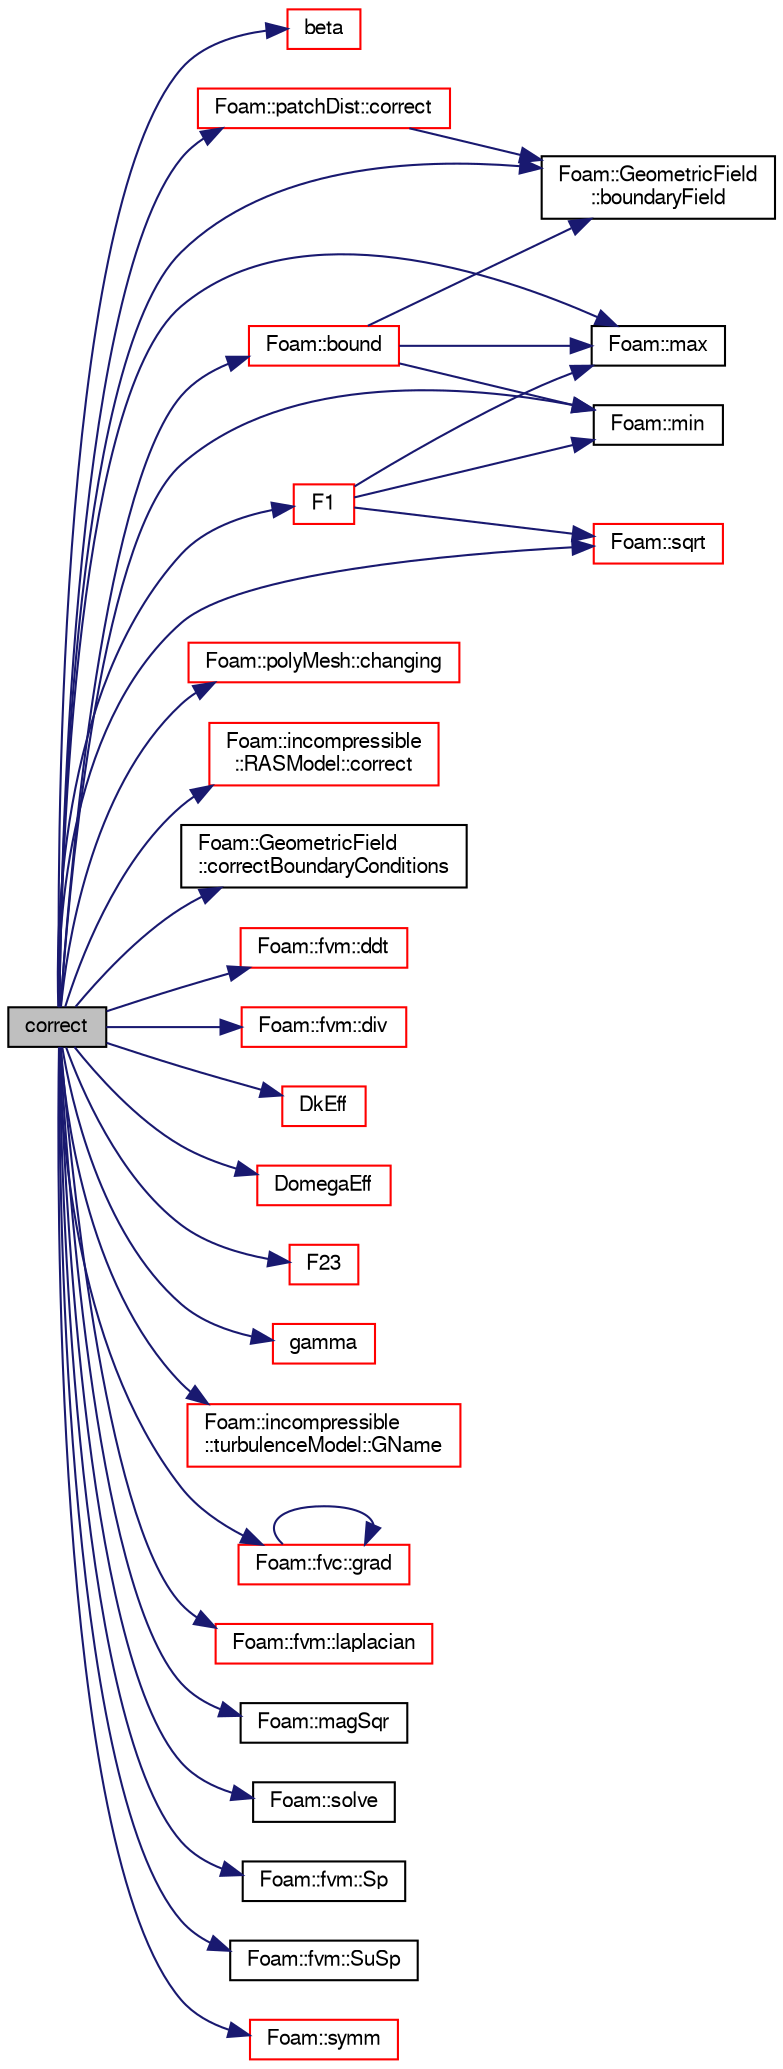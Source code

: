 digraph "correct"
{
  bgcolor="transparent";
  edge [fontname="FreeSans",fontsize="10",labelfontname="FreeSans",labelfontsize="10"];
  node [fontname="FreeSans",fontsize="10",shape=record];
  rankdir="LR";
  Node4770 [label="correct",height=0.2,width=0.4,color="black", fillcolor="grey75", style="filled", fontcolor="black"];
  Node4770 -> Node4771 [color="midnightblue",fontsize="10",style="solid",fontname="FreeSans"];
  Node4771 [label="beta",height=0.2,width=0.4,color="red",URL="$a31030.html#a45716c8d55de15ba7cad3518f36341e1"];
  Node4770 -> Node4773 [color="midnightblue",fontsize="10",style="solid",fontname="FreeSans"];
  Node4773 [label="Foam::bound",height=0.2,width=0.4,color="red",URL="$a21124.html#a334b2a2d0ce7997d360f7a018174a077",tooltip="Bound the given scalar field if it has gone unbounded. "];
  Node4773 -> Node4775 [color="midnightblue",fontsize="10",style="solid",fontname="FreeSans"];
  Node4775 [label="Foam::GeometricField\l::boundaryField",height=0.2,width=0.4,color="black",URL="$a22434.html#a3c6c1a789b48ea0c5e8bff64f9c14f2d",tooltip="Return reference to GeometricBoundaryField. "];
  Node4773 -> Node4910 [color="midnightblue",fontsize="10",style="solid",fontname="FreeSans"];
  Node4910 [label="Foam::max",height=0.2,width=0.4,color="black",URL="$a21124.html#ac993e906cf2774ae77e666bc24e81733"];
  Node4773 -> Node4965 [color="midnightblue",fontsize="10",style="solid",fontname="FreeSans"];
  Node4965 [label="Foam::min",height=0.2,width=0.4,color="black",URL="$a21124.html#a253e112ad2d56d96230ff39ea7f442dc"];
  Node4770 -> Node4775 [color="midnightblue",fontsize="10",style="solid",fontname="FreeSans"];
  Node4770 -> Node5087 [color="midnightblue",fontsize="10",style="solid",fontname="FreeSans"];
  Node5087 [label="Foam::polyMesh::changing",height=0.2,width=0.4,color="red",URL="$a27410.html#a5ffdcac7622a1cba91f4f67b058a85b0",tooltip="Is mesh changing (topology changing and/or moving) "];
  Node4770 -> Node5129 [color="midnightblue",fontsize="10",style="solid",fontname="FreeSans"];
  Node5129 [label="Foam::patchDist::correct",height=0.2,width=0.4,color="red",URL="$a22890.html#a3ae44b28050c3aa494c1d8e18cf618c1",tooltip="Correct for mesh geom/topo changes. "];
  Node5129 -> Node4775 [color="midnightblue",fontsize="10",style="solid",fontname="FreeSans"];
  Node4770 -> Node5134 [color="midnightblue",fontsize="10",style="solid",fontname="FreeSans"];
  Node5134 [label="Foam::incompressible\l::RASModel::correct",height=0.2,width=0.4,color="red",URL="$a31074.html#a3ae44b28050c3aa494c1d8e18cf618c1",tooltip="Solve the turbulence equations and correct the turbulence viscosity. "];
  Node4770 -> Node4776 [color="midnightblue",fontsize="10",style="solid",fontname="FreeSans"];
  Node4776 [label="Foam::GeometricField\l::correctBoundaryConditions",height=0.2,width=0.4,color="black",URL="$a22434.html#acaf6878ef900e593c4b20812f1b567d6",tooltip="Correct boundary field. "];
  Node4770 -> Node5138 [color="midnightblue",fontsize="10",style="solid",fontname="FreeSans"];
  Node5138 [label="Foam::fvm::ddt",height=0.2,width=0.4,color="red",URL="$a21135.html#a2d88eca98ab69b84af7ddb96e35f5a44"];
  Node4770 -> Node5139 [color="midnightblue",fontsize="10",style="solid",fontname="FreeSans"];
  Node5139 [label="Foam::fvm::div",height=0.2,width=0.4,color="red",URL="$a21135.html#a058dd4757c11ae656c8d576632b33d25"];
  Node4770 -> Node5148 [color="midnightblue",fontsize="10",style="solid",fontname="FreeSans"];
  Node5148 [label="DkEff",height=0.2,width=0.4,color="red",URL="$a31030.html#aca4215d4a8caff4a6d9c5f760482c19f",tooltip="Return the effective diffusivity for k. "];
  Node4770 -> Node5161 [color="midnightblue",fontsize="10",style="solid",fontname="FreeSans"];
  Node5161 [label="DomegaEff",height=0.2,width=0.4,color="red",URL="$a31030.html#a25c97787db263e1041de915a3ef4fb27",tooltip="Return the effective diffusivity for omega. "];
  Node4770 -> Node5163 [color="midnightblue",fontsize="10",style="solid",fontname="FreeSans"];
  Node5163 [label="F1",height=0.2,width=0.4,color="red",URL="$a31030.html#a312d02f8c5b337f556b9e7388dbffdf9"];
  Node5163 -> Node4910 [color="midnightblue",fontsize="10",style="solid",fontname="FreeSans"];
  Node5163 -> Node4965 [color="midnightblue",fontsize="10",style="solid",fontname="FreeSans"];
  Node5163 -> Node5166 [color="midnightblue",fontsize="10",style="solid",fontname="FreeSans"];
  Node5166 [label="Foam::sqrt",height=0.2,width=0.4,color="red",URL="$a21124.html#a8616bd62eebf2342a80222fecb1bda71"];
  Node4770 -> Node5168 [color="midnightblue",fontsize="10",style="solid",fontname="FreeSans"];
  Node5168 [label="F23",height=0.2,width=0.4,color="red",URL="$a31030.html#a3d2e2a8cfb1cf35feaf40a0c868c7cd1"];
  Node4770 -> Node5176 [color="midnightblue",fontsize="10",style="solid",fontname="FreeSans"];
  Node5176 [label="gamma",height=0.2,width=0.4,color="red",URL="$a31030.html#af78889d1b8882a298fc4b7f8c8a2594e"];
  Node4770 -> Node5181 [color="midnightblue",fontsize="10",style="solid",fontname="FreeSans"];
  Node5181 [label="Foam::incompressible\l::turbulenceModel::GName",height=0.2,width=0.4,color="red",URL="$a31102.html#a530c14556551704a03baa28ac70a78a0",tooltip="Helper function to return the nam eof the turbulence G field. "];
  Node4770 -> Node5172 [color="midnightblue",fontsize="10",style="solid",fontname="FreeSans"];
  Node5172 [label="Foam::fvc::grad",height=0.2,width=0.4,color="red",URL="$a21134.html#a7c00ec90ecc15ed3005255e42c52827a"];
  Node5172 -> Node5172 [color="midnightblue",fontsize="10",style="solid",fontname="FreeSans"];
  Node4770 -> Node5182 [color="midnightblue",fontsize="10",style="solid",fontname="FreeSans"];
  Node5182 [label="Foam::fvm::laplacian",height=0.2,width=0.4,color="red",URL="$a21135.html#a05679b154654e47e9f1e2fbd2bc0bae0"];
  Node4770 -> Node5183 [color="midnightblue",fontsize="10",style="solid",fontname="FreeSans"];
  Node5183 [label="Foam::magSqr",height=0.2,width=0.4,color="black",URL="$a21124.html#ae6fff2c6981e6d9618aa5038e69def6e"];
  Node4770 -> Node4910 [color="midnightblue",fontsize="10",style="solid",fontname="FreeSans"];
  Node4770 -> Node4965 [color="midnightblue",fontsize="10",style="solid",fontname="FreeSans"];
  Node4770 -> Node5184 [color="midnightblue",fontsize="10",style="solid",fontname="FreeSans"];
  Node5184 [label="Foam::solve",height=0.2,width=0.4,color="black",URL="$a21124.html#a745114a2fef57ff2df3946017d4dec34",tooltip="Solve returning the solution statistics given convergence tolerance. "];
  Node4770 -> Node5185 [color="midnightblue",fontsize="10",style="solid",fontname="FreeSans"];
  Node5185 [label="Foam::fvm::Sp",height=0.2,width=0.4,color="black",URL="$a21135.html#a67e0938495ebeac7ad57361957720554"];
  Node4770 -> Node5166 [color="midnightblue",fontsize="10",style="solid",fontname="FreeSans"];
  Node4770 -> Node5186 [color="midnightblue",fontsize="10",style="solid",fontname="FreeSans"];
  Node5186 [label="Foam::fvm::SuSp",height=0.2,width=0.4,color="black",URL="$a21135.html#afbc5644dc62f3adaff3848482484e0a6"];
  Node4770 -> Node5175 [color="midnightblue",fontsize="10",style="solid",fontname="FreeSans"];
  Node5175 [label="Foam::symm",height=0.2,width=0.4,color="red",URL="$a21124.html#a112755faabb5ff081d7a25a936a1d3c4"];
}
